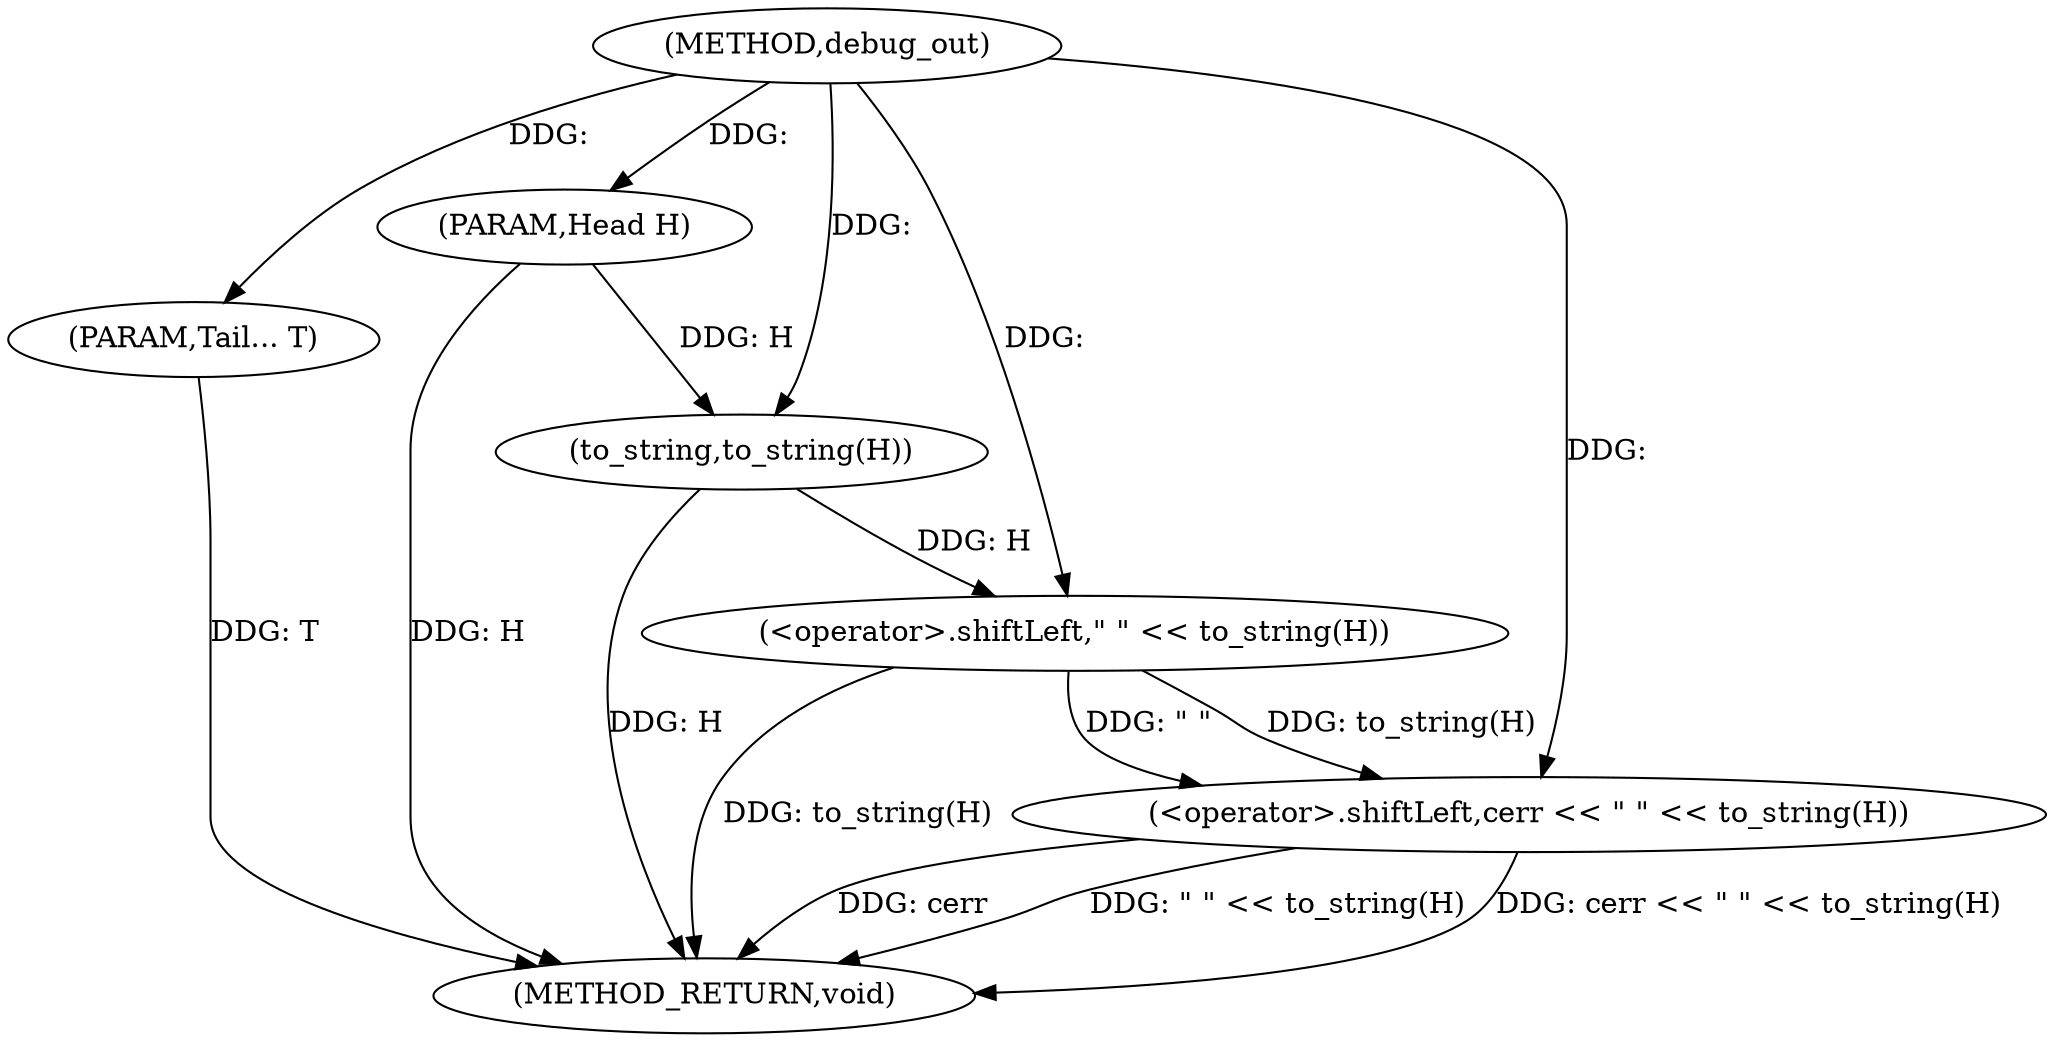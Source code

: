 digraph "debug_out" {  
"1000117" [label = "(METHOD,debug_out)" ]
"1000127" [label = "(METHOD_RETURN,void)" ]
"1000118" [label = "(PARAM,Head H)" ]
"1000119" [label = "(PARAM,Tail... T)" ]
"1000121" [label = "(<operator>.shiftLeft,cerr << \" \" << to_string(H))" ]
"1000123" [label = "(<operator>.shiftLeft,\" \" << to_string(H))" ]
"1000125" [label = "(to_string,to_string(H))" ]
  "1000118" -> "1000127"  [ label = "DDG: H"] 
  "1000119" -> "1000127"  [ label = "DDG: T"] 
  "1000125" -> "1000127"  [ label = "DDG: H"] 
  "1000123" -> "1000127"  [ label = "DDG: to_string(H)"] 
  "1000121" -> "1000127"  [ label = "DDG: \" \" << to_string(H)"] 
  "1000121" -> "1000127"  [ label = "DDG: cerr << \" \" << to_string(H)"] 
  "1000121" -> "1000127"  [ label = "DDG: cerr"] 
  "1000117" -> "1000118"  [ label = "DDG: "] 
  "1000117" -> "1000119"  [ label = "DDG: "] 
  "1000117" -> "1000121"  [ label = "DDG: "] 
  "1000123" -> "1000121"  [ label = "DDG: \" \""] 
  "1000123" -> "1000121"  [ label = "DDG: to_string(H)"] 
  "1000117" -> "1000123"  [ label = "DDG: "] 
  "1000125" -> "1000123"  [ label = "DDG: H"] 
  "1000118" -> "1000125"  [ label = "DDG: H"] 
  "1000117" -> "1000125"  [ label = "DDG: "] 
}
